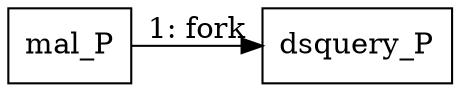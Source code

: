 digraph T1482 {
rankdir="LR"
size="9"
fixedsize="false"
splines="true"
nodesep=0.3
ranksep=0
fontsize=10
overlap="scalexy"
engine= "neato"
	"mal_P" [node_type=Process shape=box]
	"dsquery_P" [node_type=Process shape=box]
	"mal_P" -> "dsquery_P" [label="1: fork"]
}
